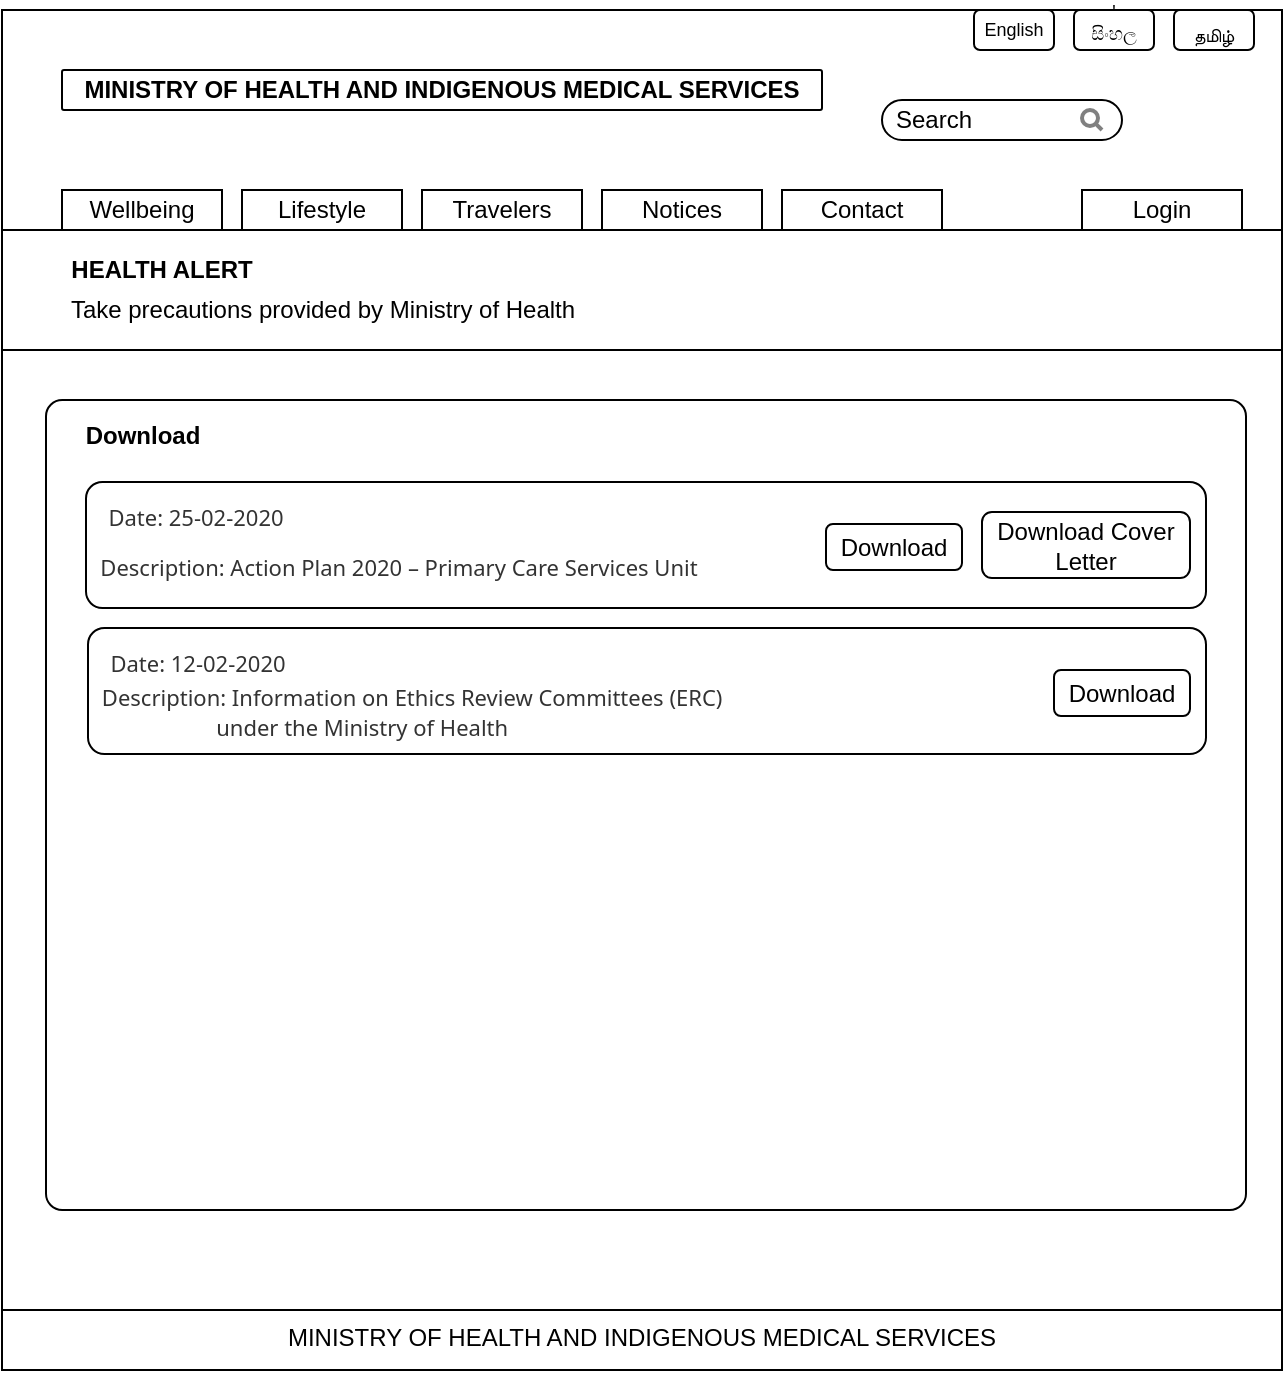 <mxfile version="12.2.2" type="device" pages="1"><diagram id="pAro4qgah8YRrxpEvKSt" name="Page-1"><mxGraphModel dx="1772" dy="42" grid="1" gridSize="10" guides="1" tooltips="1" connect="1" arrows="1" fold="1" page="1" pageScale="1" pageWidth="700" pageHeight="750" math="0" shadow="0"><root><mxCell id="0"/><mxCell id="1" parent="0"/><mxCell id="hCEdpl-WIAUJffREwqai-1" value="" style="rounded=0;whiteSpace=wrap;html=1;strokeColor=#000000;fontColor=#000000;" vertex="1" parent="1"><mxGeometry x="-670" y="784" width="640" height="680" as="geometry"/></mxCell><mxCell id="hCEdpl-WIAUJffREwqai-2" value="" style="rounded=0;whiteSpace=wrap;html=1;" vertex="1" parent="1"><mxGeometry x="-670" y="784" width="640" height="110" as="geometry"/></mxCell><mxCell id="hCEdpl-WIAUJffREwqai-3" value="" style="rounded=1;whiteSpace=wrap;html=1;arcSize=5;" vertex="1" parent="1"><mxGeometry x="-640" y="814" width="380" height="20" as="geometry"/></mxCell><mxCell id="hCEdpl-WIAUJffREwqai-4" value="&lt;b&gt;MINISTRY OF HEALTH AND INDIGENOUS MEDICAL SERVICES&lt;/b&gt;" style="text;html=1;strokeColor=none;fillColor=none;align=center;verticalAlign=middle;whiteSpace=wrap;rounded=0;" vertex="1" parent="1"><mxGeometry x="-640" y="814" width="380" height="20" as="geometry"/></mxCell><mxCell id="hCEdpl-WIAUJffREwqai-5" value="" style="rounded=0;whiteSpace=wrap;html=1;" vertex="1" parent="1"><mxGeometry x="-640" y="874" width="80" height="20" as="geometry"/></mxCell><mxCell id="hCEdpl-WIAUJffREwqai-6" value="Wellbeing" style="text;html=1;strokeColor=none;fillColor=none;align=center;verticalAlign=middle;whiteSpace=wrap;rounded=0;" vertex="1" parent="1"><mxGeometry x="-620" y="874" width="40" height="20" as="geometry"/></mxCell><mxCell id="hCEdpl-WIAUJffREwqai-7" value="" style="rounded=0;whiteSpace=wrap;html=1;" vertex="1" parent="1"><mxGeometry x="-550" y="874" width="80" height="20" as="geometry"/></mxCell><mxCell id="hCEdpl-WIAUJffREwqai-8" value="Lifestyle" style="text;html=1;strokeColor=none;fillColor=none;align=center;verticalAlign=middle;whiteSpace=wrap;rounded=0;" vertex="1" parent="1"><mxGeometry x="-530" y="874" width="40" height="20" as="geometry"/></mxCell><mxCell id="hCEdpl-WIAUJffREwqai-9" value="" style="rounded=0;whiteSpace=wrap;html=1;" vertex="1" parent="1"><mxGeometry x="-460" y="874" width="80" height="20" as="geometry"/></mxCell><mxCell id="hCEdpl-WIAUJffREwqai-10" value="Travelers" style="text;html=1;strokeColor=none;fillColor=none;align=center;verticalAlign=middle;whiteSpace=wrap;rounded=0;" vertex="1" parent="1"><mxGeometry x="-440" y="874" width="40" height="20" as="geometry"/></mxCell><mxCell id="hCEdpl-WIAUJffREwqai-11" value="" style="rounded=0;whiteSpace=wrap;html=1;" vertex="1" parent="1"><mxGeometry x="-370" y="874" width="80" height="20" as="geometry"/></mxCell><mxCell id="hCEdpl-WIAUJffREwqai-12" value="Notices" style="text;html=1;strokeColor=none;fillColor=none;align=center;verticalAlign=middle;whiteSpace=wrap;rounded=0;" vertex="1" parent="1"><mxGeometry x="-350" y="874" width="40" height="20" as="geometry"/></mxCell><mxCell id="hCEdpl-WIAUJffREwqai-13" value="" style="rounded=0;whiteSpace=wrap;html=1;" vertex="1" parent="1"><mxGeometry x="-280" y="874" width="80" height="20" as="geometry"/></mxCell><mxCell id="hCEdpl-WIAUJffREwqai-14" value="Contact" style="text;html=1;strokeColor=none;fillColor=none;align=center;verticalAlign=middle;whiteSpace=wrap;rounded=0;" vertex="1" parent="1"><mxGeometry x="-260" y="874" width="40" height="20" as="geometry"/></mxCell><mxCell id="hCEdpl-WIAUJffREwqai-15" value="" style="rounded=0;whiteSpace=wrap;html=1;" vertex="1" parent="1"><mxGeometry x="-130" y="874" width="80" height="20" as="geometry"/></mxCell><mxCell id="hCEdpl-WIAUJffREwqai-16" value="Login" style="text;html=1;strokeColor=none;fillColor=none;align=center;verticalAlign=middle;whiteSpace=wrap;rounded=0;" vertex="1" parent="1"><mxGeometry x="-110" y="874" width="40" height="20" as="geometry"/></mxCell><mxCell id="hCEdpl-WIAUJffREwqai-17" value="" style="rounded=1;whiteSpace=wrap;html=1;arcSize=50;" vertex="1" parent="1"><mxGeometry x="-230" y="829" width="120" height="20" as="geometry"/></mxCell><mxCell id="hCEdpl-WIAUJffREwqai-18" value="" style="html=1;verticalLabelPosition=bottom;align=center;labelBackgroundColor=#ffffff;verticalAlign=top;strokeWidth=2;strokeColor=#808080;shadow=0;dashed=0;shape=mxgraph.ios7.icons.looking_glass;glass=0;comic=0;" vertex="1" parent="1"><mxGeometry x="-130" y="834" width="10" height="10" as="geometry"/></mxCell><mxCell id="hCEdpl-WIAUJffREwqai-19" value="Search" style="text;html=1;strokeColor=none;fillColor=none;align=center;verticalAlign=middle;whiteSpace=wrap;rounded=0;shadow=0;glass=0;comic=0;" vertex="1" parent="1"><mxGeometry x="-224" y="829" width="40" height="20" as="geometry"/></mxCell><mxCell id="hCEdpl-WIAUJffREwqai-20" value="English" style="rounded=1;whiteSpace=wrap;html=1;shadow=0;glass=0;comic=0;strokeColor=#000000;fontSize=9;fontColor=#000000;" vertex="1" parent="1"><mxGeometry x="-184" y="784" width="40" height="20" as="geometry"/></mxCell><mxCell id="hCEdpl-WIAUJffREwqai-21" value="'&lt;br style=&quot;white-space: normal; font-size: 9px;&quot;&gt;&lt;span style=&quot;font-family: arial, sans-serif; text-align: left; white-space: pre-wrap; font-size: 9px;&quot;&gt;සිංහල&lt;/span&gt;" style="rounded=1;whiteSpace=wrap;html=1;shadow=0;glass=0;comic=0;strokeColor=#000000;perimeterSpacing=0;strokeWidth=1;verticalAlign=bottom;fontSize=9;fontColor=#000000;" vertex="1" parent="1"><mxGeometry x="-134" y="784" width="40" height="20" as="geometry"/></mxCell><mxCell id="hCEdpl-WIAUJffREwqai-22" value="&lt;br style=&quot;font-size: 9px;&quot;&gt;&lt;span style=&quot;font-family: arial, sans-serif; text-align: left; white-space: pre-wrap; font-size: 9px;&quot;&gt;தமிழ்&lt;/span&gt;" style="rounded=1;whiteSpace=wrap;html=1;shadow=0;glass=0;comic=0;strokeColor=#000000;perimeterSpacing=0;strokeWidth=1;verticalAlign=bottom;fontSize=9;spacing=1;fontColor=#000000;" vertex="1" parent="1"><mxGeometry x="-84" y="784" width="40" height="20" as="geometry"/></mxCell><mxCell id="hCEdpl-WIAUJffREwqai-23" value="" style="rounded=0;whiteSpace=wrap;html=1;strokeColor=#000000;fontColor=#000000;" vertex="1" parent="1"><mxGeometry x="-670" y="1434" width="640" height="30" as="geometry"/></mxCell><mxCell id="hCEdpl-WIAUJffREwqai-24" value="&lt;div&gt;MINISTRY OF HEALTH AND INDIGENOUS MEDICAL SERVICES&lt;/div&gt;&lt;div&gt;&lt;br&gt;&lt;/div&gt;" style="text;html=1;strokeColor=none;fillColor=none;align=center;verticalAlign=middle;whiteSpace=wrap;rounded=0;fontColor=#000000;" vertex="1" parent="1"><mxGeometry x="-545" y="1445" width="390" height="20" as="geometry"/></mxCell><mxCell id="hCEdpl-WIAUJffREwqai-25" value="" style="rounded=1;whiteSpace=wrap;html=1;strokeColor=#000000;fontColor=#000000;arcSize=2;" vertex="1" parent="1"><mxGeometry x="-648" y="979" width="600" height="405" as="geometry"/></mxCell><mxCell id="hCEdpl-WIAUJffREwqai-26" value="&lt;b&gt;Download&lt;/b&gt;" style="text;html=1;strokeColor=none;fillColor=none;align=center;verticalAlign=middle;whiteSpace=wrap;rounded=0;fontColor=#000000;" vertex="1" parent="1"><mxGeometry x="-662.5" y="987" width="125" height="20" as="geometry"/></mxCell><mxCell id="hCEdpl-WIAUJffREwqai-27" value="" style="rounded=0;whiteSpace=wrap;html=1;strokeColor=#000000;fontColor=#000000;" vertex="1" parent="1"><mxGeometry x="-670" y="894" width="640" height="60" as="geometry"/></mxCell><mxCell id="hCEdpl-WIAUJffREwqai-28" value="&lt;b&gt;HEALTH ALERT&lt;/b&gt;" style="text;html=1;strokeColor=none;fillColor=none;align=center;verticalAlign=middle;whiteSpace=wrap;rounded=0;fontColor=#000000;" vertex="1" parent="1"><mxGeometry x="-650" y="904" width="120" height="20" as="geometry"/></mxCell><mxCell id="hCEdpl-WIAUJffREwqai-29" value="Take precautions provided by Ministry of Health" style="text;html=1;strokeColor=none;fillColor=none;align=center;verticalAlign=middle;whiteSpace=wrap;rounded=0;fontColor=#000000;" vertex="1" parent="1"><mxGeometry x="-646.5" y="924" width="273" height="20" as="geometry"/></mxCell><mxCell id="hCEdpl-WIAUJffREwqai-30" value="" style="rounded=1;whiteSpace=wrap;html=1;strokeColor=#000000;fontColor=#000000;arcSize=13;" vertex="1" parent="1"><mxGeometry x="-628" y="1020" width="560" height="63" as="geometry"/></mxCell><mxCell id="hCEdpl-WIAUJffREwqai-31" value="Download" style="rounded=1;whiteSpace=wrap;html=1;strokeColor=#000000;fontColor=#000000;" vertex="1" parent="1"><mxGeometry x="-258" y="1041" width="68" height="23" as="geometry"/></mxCell><mxCell id="hCEdpl-WIAUJffREwqai-32" value="&lt;span style=&quot;background-color: rgb(255 , 255 , 255)&quot;&gt;&lt;font color=&quot;#333333&quot; face=&quot;noto sans, sans-serif&quot;&gt;&lt;span style=&quot;font-size: 11px&quot;&gt;Date:&amp;nbsp;&lt;/span&gt;&lt;/font&gt;&lt;span style=&quot;color: rgb(51 , 51 , 51) ; font-family: &amp;#34;noto sans&amp;#34; , sans-serif ; font-size: 11px&quot;&gt;25-02-2020&lt;/span&gt;&lt;/span&gt;" style="text;html=1;strokeColor=none;fillColor=none;align=center;verticalAlign=middle;whiteSpace=wrap;rounded=0;fontColor=#000000;" vertex="1" parent="1"><mxGeometry x="-635" y="1028" width="124" height="19" as="geometry"/></mxCell><mxCell id="hCEdpl-WIAUJffREwqai-33" value="&lt;span style=&quot;background-color: rgb(255 , 255 , 255)&quot;&gt;&lt;font color=&quot;#333333&quot; face=&quot;noto sans, sans-serif&quot;&gt;&lt;span style=&quot;font-size: 11px&quot;&gt;Description:&amp;nbsp;&lt;/span&gt;&lt;/font&gt;&lt;span style=&quot;color: rgb(51 , 51 , 51) ; font-family: &amp;#34;noto sans&amp;#34; , sans-serif ; font-size: 11px&quot;&gt;Action Plan 2020 – Primary Care Services Unit&lt;/span&gt;&lt;/span&gt;" style="text;html=1;strokeColor=none;fillColor=none;align=center;verticalAlign=middle;whiteSpace=wrap;rounded=0;fontColor=#000000;" vertex="1" parent="1"><mxGeometry x="-656" y="1053.5" width="369" height="19" as="geometry"/></mxCell><mxCell id="hCEdpl-WIAUJffREwqai-34" value="Download Cover Letter" style="rounded=1;whiteSpace=wrap;html=1;strokeColor=#000000;fontColor=#000000;" vertex="1" parent="1"><mxGeometry x="-180" y="1035" width="104" height="33" as="geometry"/></mxCell><mxCell id="hCEdpl-WIAUJffREwqai-35" value="" style="rounded=1;whiteSpace=wrap;html=1;strokeColor=#000000;fontColor=#000000;arcSize=13;" vertex="1" parent="1"><mxGeometry x="-627" y="1093" width="559" height="63" as="geometry"/></mxCell><mxCell id="hCEdpl-WIAUJffREwqai-36" value="Download" style="rounded=1;whiteSpace=wrap;html=1;strokeColor=#000000;fontColor=#000000;" vertex="1" parent="1"><mxGeometry x="-144" y="1114" width="68" height="23" as="geometry"/></mxCell><mxCell id="hCEdpl-WIAUJffREwqai-37" value="&lt;span style=&quot;background-color: rgb(255 , 255 , 255)&quot;&gt;&lt;font color=&quot;#333333&quot; face=&quot;noto sans, sans-serif&quot;&gt;&lt;span style=&quot;font-size: 11px&quot;&gt;Date:&amp;nbsp;&lt;/span&gt;&lt;/font&gt;&lt;span style=&quot;color: rgb(51 , 51 , 51) ; font-family: &amp;#34;noto sans&amp;#34; , sans-serif ; font-size: 11px&quot;&gt;12-02-2020&lt;/span&gt;&lt;/span&gt;" style="text;html=1;strokeColor=none;fillColor=none;align=center;verticalAlign=middle;whiteSpace=wrap;rounded=0;fontColor=#000000;" vertex="1" parent="1"><mxGeometry x="-634" y="1101" width="124" height="19" as="geometry"/></mxCell><mxCell id="hCEdpl-WIAUJffREwqai-38" value="&lt;div style=&quot;text-align: justify&quot;&gt;&lt;font color=&quot;#333333&quot; face=&quot;noto sans, sans-serif&quot;&gt;&lt;span style=&quot;font-size: 11px&quot;&gt;Description:&amp;nbsp;&lt;/span&gt;&lt;/font&gt;&lt;span style=&quot;color: rgb(51 , 51 , 51) ; font-family: &amp;#34;noto sans&amp;#34; , sans-serif ; font-size: 11px&quot;&gt;Information on Ethics Review Committees (ERC)&amp;nbsp;&lt;/span&gt;&lt;/div&gt;&lt;span style=&quot;background-color: rgb(255 , 255 , 255)&quot;&gt;&lt;div style=&quot;text-align: justify&quot;&gt;&lt;span style=&quot;color: rgb(51 , 51 , 51) ; font-family: &amp;#34;noto sans&amp;#34; , sans-serif ; font-size: 11px&quot;&gt;&amp;nbsp; &amp;nbsp; &amp;nbsp; &amp;nbsp; &amp;nbsp; &amp;nbsp; &amp;nbsp; &amp;nbsp; &amp;nbsp; &amp;nbsp; under the Ministry of Health&lt;/span&gt;&lt;/div&gt;&lt;/span&gt;" style="text;html=1;strokeColor=none;fillColor=none;align=center;verticalAlign=middle;whiteSpace=wrap;rounded=0;fontColor=#000000;" vertex="1" parent="1"><mxGeometry x="-652" y="1125.5" width="377" height="19" as="geometry"/></mxCell></root></mxGraphModel></diagram></mxfile>